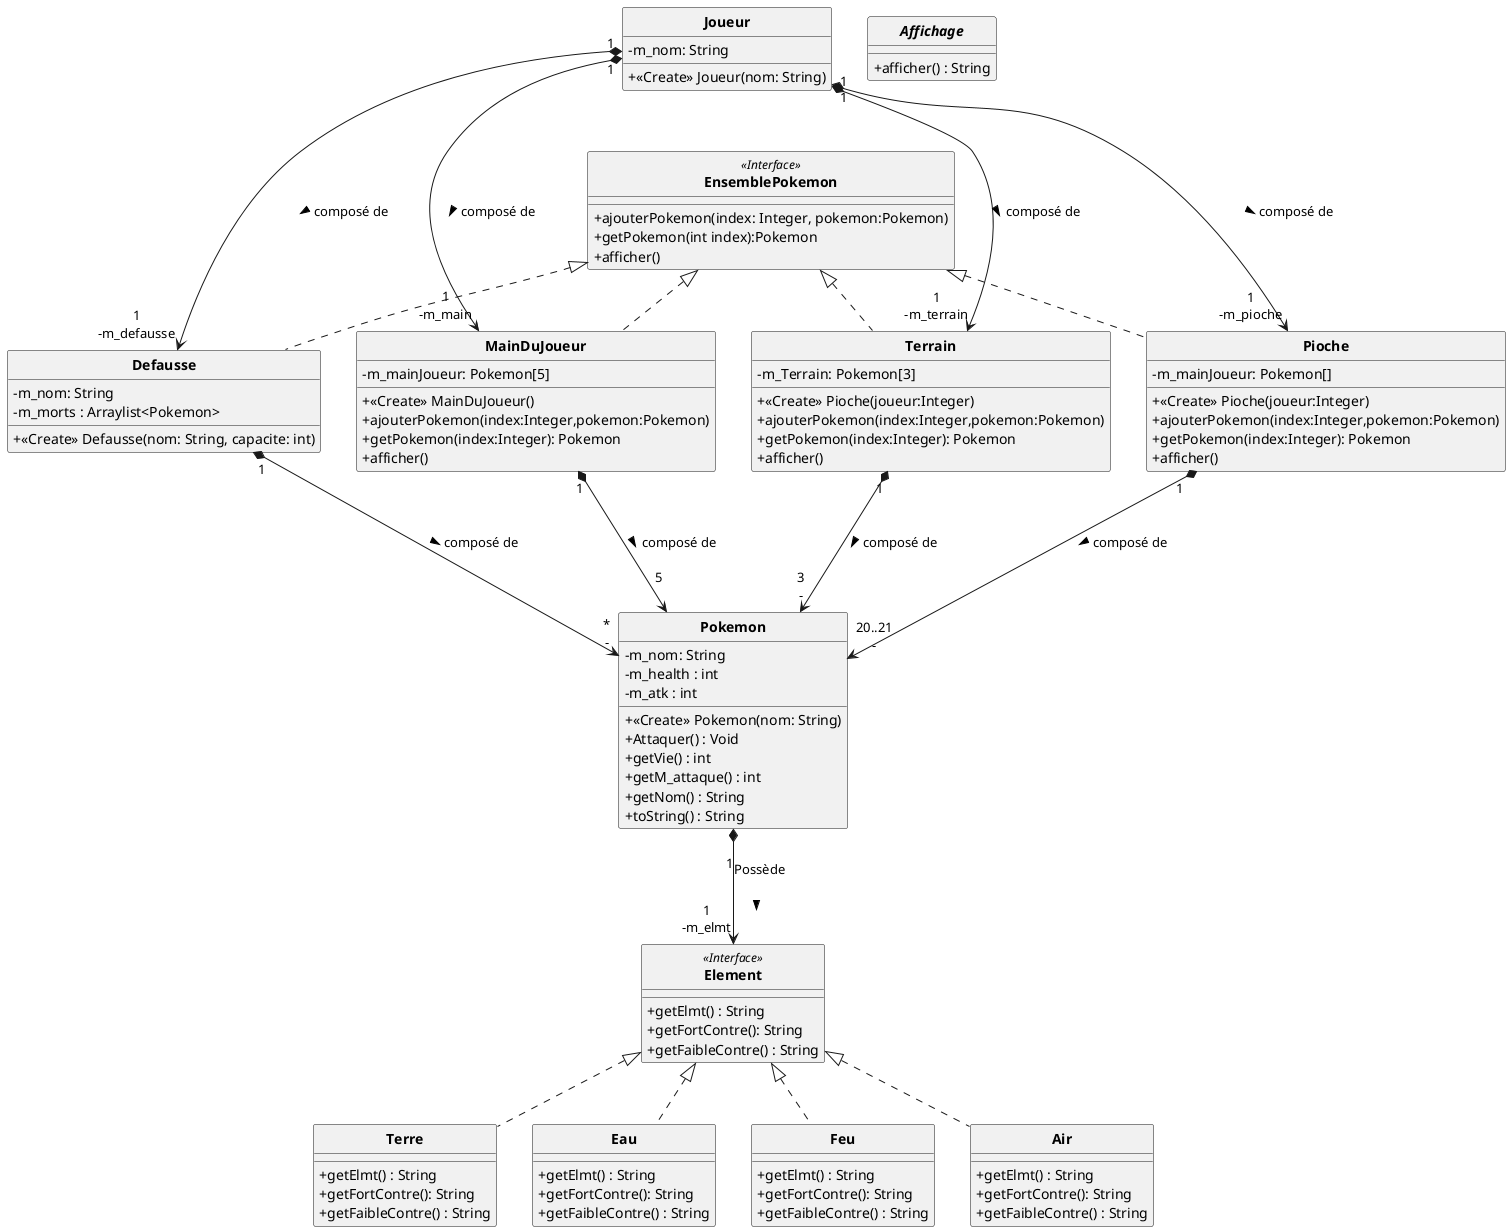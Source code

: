 @startuml
'https://plantuml.com/class-diagram
skinparam classAttributeIconSize 0
skinparam classFontStyle Bold
skinparam style strictuml

class Joueur
{
    - m_nom: String
    + <<Create>> Joueur(nom: String)
}

class EnsemblePokemon <<Interface>>
{
    + ajouterPokemon(index: Integer, pokemon:Pokemon)
    + getPokemon(int index):Pokemon
    + afficher()

}

class Defausse implements EnsemblePokemon
{
    - m_nom: String
    - m_morts : Arraylist<Pokemon>
    + <<Create>> Defausse(nom: String, capacite: int)
}

class MainDuJoueur implements EnsemblePokemon
{
    - m_mainJoueur: Pokemon[5]
    + <<Create>> MainDuJoueur()
    + ajouterPokemon(index:Integer,pokemon:Pokemon)
    + getPokemon(index:Integer): Pokemon
    + afficher()
}

class Terrain implements EnsemblePokemon
{
    - m_Terrain: Pokemon[3]
    + <<Create>> Pioche(joueur:Integer)
    + ajouterPokemon(index:Integer,pokemon:Pokemon)
    + getPokemon(index:Integer): Pokemon
    + afficher()
}

class Pioche implements EnsemblePokemon
{
    - m_mainJoueur: Pokemon[]
    + <<Create>> Pioche(joueur:Integer)
    + ajouterPokemon(index:Integer,pokemon:Pokemon)
    + getPokemon(index:Integer): Pokemon
    + afficher()
}


class Pokemon
{
    - m_nom: String
    - m_health : int
    - m_atk : int
    + <<Create>> Pokemon(nom: String)
    + Attaquer() : Void
    + getVie() : int
    + getM_attaque() : int
    + getNom() : String
    + toString() : String 
}

class Element <<Interface>>
{
    + getElmt() : String
    + getFortContre(): String
    + getFaibleContre() : String
}


class Terre implements Element
{
    + getElmt() : String
    + getFortContre(): String
    + getFaibleContre() : String
}

class Eau implements Element
{
    + getElmt() : String
    + getFortContre(): String
    + getFaibleContre() : String
}

class Feu implements Element
{
    + getElmt() : String
    + getFortContre(): String
    + getFaibleContre() : String
}

class Air implements Element
{
    + getElmt() : String
    + getFortContre(): String
    + getFaibleContre() : String
}

abstract Affichage
{
    + afficher() : String
}

Pioche "1" *---> "20..21\n-" Pokemon : composé de \t\t >
MainDuJoueur "1" *---> "5\n" Pokemon : composé de \t\t >
Terrain "1" *---> "3\n-" Pokemon : composé de \t\t >
Defausse "1" *---> "*\n-" Pokemon : composé de \t\t >

Pokemon "\n 1" *--> "1\n-m_elmt" Element : Possède\n\n >
Joueur "1" *---> "1\n-m_terrain" Terrain : composé de \t\t >
Joueur "1" *---> "1\n-m_pioche" Pioche : composé de \t\t >
Joueur "1" *---> "1\n-m_main" MainDuJoueur : composé de \t\t >
Joueur "1" *---> "1\n-m_defausse" Defausse : composé de \t\t >



@enduml
